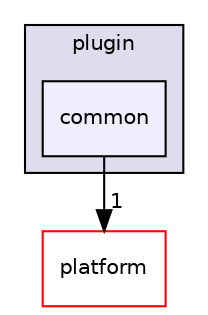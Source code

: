 digraph "bioexplorer/backend/plugins/MediaMaker/plugin/common" {
  compound=true
  node [ fontsize="10", fontname="Helvetica"];
  edge [ labelfontsize="10", labelfontname="Helvetica"];
  subgraph clusterdir_b52349f5576cfd3d293727016b3a4bfd {
    graph [ bgcolor="#ddddee", pencolor="black", label="plugin" fontname="Helvetica", fontsize="10", URL="dir_b52349f5576cfd3d293727016b3a4bfd.html"]
  dir_f455f6cb0df5bdf613b6c4016708f12e [shape=box, label="common", style="filled", fillcolor="#eeeeff", pencolor="black", URL="dir_f455f6cb0df5bdf613b6c4016708f12e.html"];
  }
  dir_c5a52a81292cf9a5167198f4f346d6d9 [shape=box label="platform" fillcolor="white" style="filled" color="red" URL="dir_c5a52a81292cf9a5167198f4f346d6d9.html"];
  dir_f455f6cb0df5bdf613b6c4016708f12e->dir_c5a52a81292cf9a5167198f4f346d6d9 [headlabel="1", labeldistance=1.5 headhref="dir_000091_000061.html"];
}
